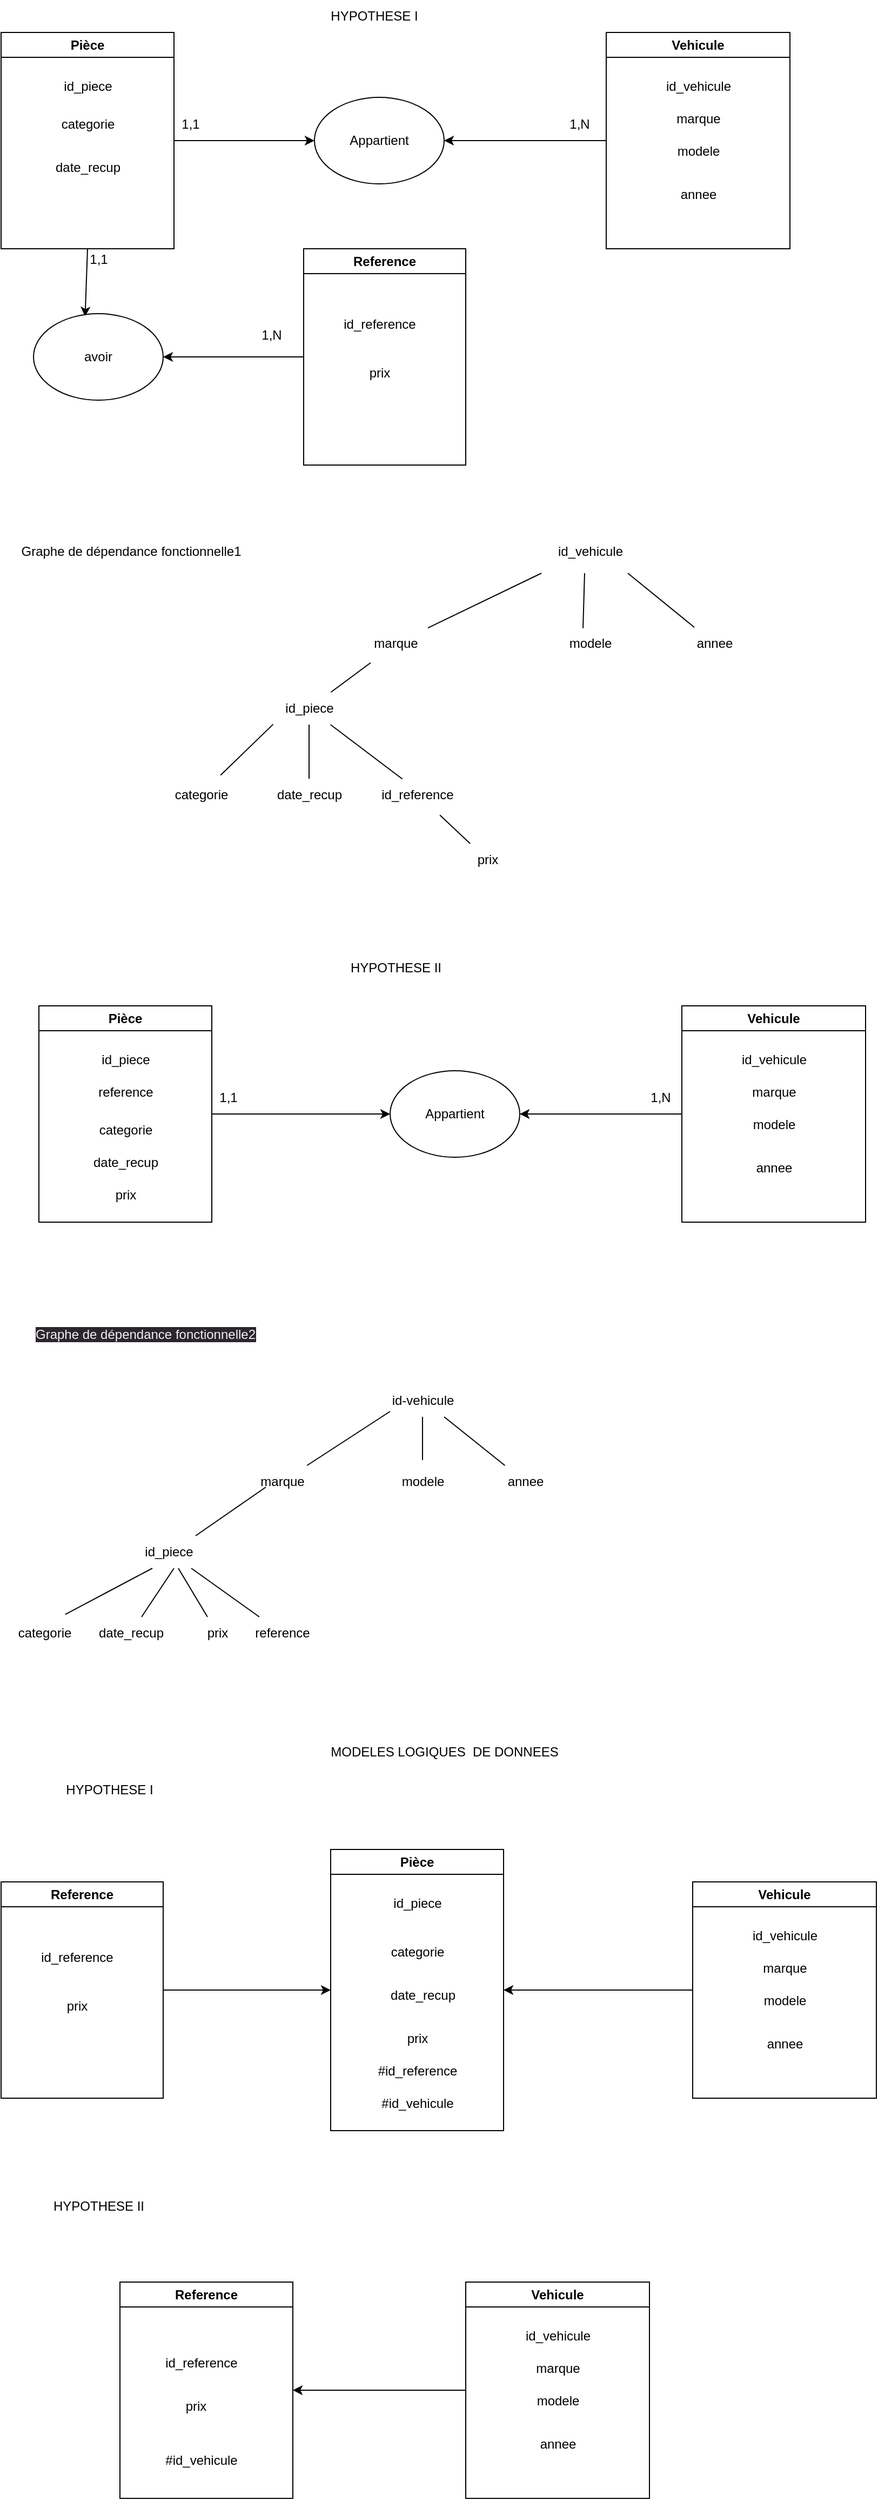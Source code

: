 <mxfile>
    <diagram id="_f1Pdu3kWcDJurf9TUPZ" name="Page-1">
        <mxGraphModel dx="988" dy="470" grid="1" gridSize="10" guides="1" tooltips="1" connect="1" arrows="1" fold="1" page="1" pageScale="1" pageWidth="850" pageHeight="1100" math="0" shadow="0">
            <root>
                <mxCell id="0"/>
                <mxCell id="1" parent="0"/>
                <mxCell id="16" style="edgeStyle=none;html=1;exitX=1;exitY=0.5;exitDx=0;exitDy=0;entryX=0;entryY=0.5;entryDx=0;entryDy=0;" edge="1" parent="1" source="2" target="4">
                    <mxGeometry relative="1" as="geometry"/>
                </mxCell>
                <mxCell id="22" style="edgeStyle=none;html=1;exitX=0.5;exitY=1;exitDx=0;exitDy=0;entryX=0.398;entryY=0.033;entryDx=0;entryDy=0;entryPerimeter=0;" edge="1" parent="1" source="2" target="21">
                    <mxGeometry relative="1" as="geometry"/>
                </mxCell>
                <mxCell id="2" value="Pièce" style="swimlane;whiteSpace=wrap;html=1;" vertex="1" parent="1">
                    <mxGeometry x="10" y="40" width="160" height="200" as="geometry"/>
                </mxCell>
                <mxCell id="7" value="categorie" style="text;html=1;align=center;verticalAlign=middle;resizable=0;points=[];autosize=1;strokeColor=none;fillColor=none;" vertex="1" parent="2">
                    <mxGeometry x="45" y="70" width="70" height="30" as="geometry"/>
                </mxCell>
                <mxCell id="8" value="date_recup" style="text;html=1;align=center;verticalAlign=middle;resizable=0;points=[];autosize=1;strokeColor=none;fillColor=none;" vertex="1" parent="2">
                    <mxGeometry x="40" y="110" width="80" height="30" as="geometry"/>
                </mxCell>
                <mxCell id="5" value="id_piece" style="text;html=1;align=center;verticalAlign=middle;resizable=0;points=[];autosize=1;strokeColor=none;fillColor=none;" vertex="1" parent="2">
                    <mxGeometry x="45" y="35" width="70" height="30" as="geometry"/>
                </mxCell>
                <mxCell id="18" style="edgeStyle=none;html=1;exitX=0;exitY=0.5;exitDx=0;exitDy=0;entryX=1;entryY=0.5;entryDx=0;entryDy=0;" edge="1" parent="1" source="3" target="4">
                    <mxGeometry relative="1" as="geometry"/>
                </mxCell>
                <mxCell id="3" value="Vehicule" style="swimlane;whiteSpace=wrap;html=1;" vertex="1" parent="1">
                    <mxGeometry x="570" y="40" width="170" height="200" as="geometry"/>
                </mxCell>
                <mxCell id="12" value="id_vehicule" style="text;html=1;align=center;verticalAlign=middle;resizable=0;points=[];autosize=1;strokeColor=none;fillColor=none;" vertex="1" parent="3">
                    <mxGeometry x="45" y="35" width="80" height="30" as="geometry"/>
                </mxCell>
                <mxCell id="13" value="marque" style="text;html=1;align=center;verticalAlign=middle;resizable=0;points=[];autosize=1;strokeColor=none;fillColor=none;" vertex="1" parent="3">
                    <mxGeometry x="55" y="65" width="60" height="30" as="geometry"/>
                </mxCell>
                <mxCell id="14" value="modele" style="text;html=1;align=center;verticalAlign=middle;resizable=0;points=[];autosize=1;strokeColor=none;fillColor=none;" vertex="1" parent="3">
                    <mxGeometry x="55" y="95" width="60" height="30" as="geometry"/>
                </mxCell>
                <mxCell id="15" value="annee" style="text;html=1;align=center;verticalAlign=middle;resizable=0;points=[];autosize=1;strokeColor=none;fillColor=none;" vertex="1" parent="3">
                    <mxGeometry x="55" y="135" width="60" height="30" as="geometry"/>
                </mxCell>
                <mxCell id="4" value="Appartient" style="ellipse;whiteSpace=wrap;html=1;" vertex="1" parent="1">
                    <mxGeometry x="300" y="100" width="120" height="80" as="geometry"/>
                </mxCell>
                <mxCell id="23" style="edgeStyle=none;html=1;exitX=0;exitY=0.5;exitDx=0;exitDy=0;" edge="1" parent="1" source="19" target="21">
                    <mxGeometry relative="1" as="geometry"/>
                </mxCell>
                <mxCell id="19" value="Reference" style="swimlane;whiteSpace=wrap;html=1;" vertex="1" parent="1">
                    <mxGeometry x="290" y="240" width="150" height="200" as="geometry"/>
                </mxCell>
                <mxCell id="20" value="id_reference" style="text;html=1;align=center;verticalAlign=middle;resizable=0;points=[];autosize=1;strokeColor=none;fillColor=none;" vertex="1" parent="19">
                    <mxGeometry x="25" y="55" width="90" height="30" as="geometry"/>
                </mxCell>
                <mxCell id="24" value="prix" style="text;html=1;align=center;verticalAlign=middle;resizable=0;points=[];autosize=1;strokeColor=none;fillColor=none;" vertex="1" parent="19">
                    <mxGeometry x="50" y="100" width="40" height="30" as="geometry"/>
                </mxCell>
                <mxCell id="21" value="avoir" style="ellipse;whiteSpace=wrap;html=1;" vertex="1" parent="1">
                    <mxGeometry x="40" y="300" width="120" height="80" as="geometry"/>
                </mxCell>
                <mxCell id="25" value="HYPOTHESE I" style="text;html=1;align=center;verticalAlign=middle;resizable=0;points=[];autosize=1;strokeColor=none;fillColor=none;" vertex="1" parent="1">
                    <mxGeometry x="305" y="10" width="100" height="30" as="geometry"/>
                </mxCell>
                <mxCell id="36" style="edgeStyle=none;html=1;exitX=1;exitY=0.5;exitDx=0;exitDy=0;entryX=0;entryY=0.5;entryDx=0;entryDy=0;" edge="1" parent="1" source="26" target="30">
                    <mxGeometry relative="1" as="geometry"/>
                </mxCell>
                <mxCell id="26" value="Pièce" style="swimlane;whiteSpace=wrap;html=1;" vertex="1" parent="1">
                    <mxGeometry x="45" y="940" width="160" height="200" as="geometry"/>
                </mxCell>
                <mxCell id="28" value="date_recup" style="text;html=1;align=center;verticalAlign=middle;resizable=0;points=[];autosize=1;strokeColor=none;fillColor=none;" vertex="1" parent="26">
                    <mxGeometry x="40" y="130" width="80" height="30" as="geometry"/>
                </mxCell>
                <mxCell id="29" value="id_piece" style="text;html=1;align=center;verticalAlign=middle;resizable=0;points=[];autosize=1;strokeColor=none;fillColor=none;" vertex="1" parent="26">
                    <mxGeometry x="45" y="35" width="70" height="30" as="geometry"/>
                </mxCell>
                <mxCell id="40" value="prix" style="text;html=1;align=center;verticalAlign=middle;resizable=0;points=[];autosize=1;strokeColor=none;fillColor=none;" vertex="1" parent="26">
                    <mxGeometry x="60" y="160" width="40" height="30" as="geometry"/>
                </mxCell>
                <mxCell id="48" value="reference" style="text;html=1;align=center;verticalAlign=middle;resizable=0;points=[];autosize=1;strokeColor=none;fillColor=none;" vertex="1" parent="26">
                    <mxGeometry x="45" y="65" width="70" height="30" as="geometry"/>
                </mxCell>
                <mxCell id="27" value="categorie" style="text;html=1;align=center;verticalAlign=middle;resizable=0;points=[];autosize=1;strokeColor=none;fillColor=none;" vertex="1" parent="26">
                    <mxGeometry x="45" y="100" width="70" height="30" as="geometry"/>
                </mxCell>
                <mxCell id="30" value="Appartient" style="ellipse;whiteSpace=wrap;html=1;" vertex="1" parent="1">
                    <mxGeometry x="370" y="1000" width="120" height="80" as="geometry"/>
                </mxCell>
                <mxCell id="37" style="edgeStyle=none;html=1;exitX=0;exitY=0.5;exitDx=0;exitDy=0;entryX=1;entryY=0.5;entryDx=0;entryDy=0;" edge="1" parent="1" source="31" target="30">
                    <mxGeometry relative="1" as="geometry"/>
                </mxCell>
                <mxCell id="31" value="Vehicule" style="swimlane;whiteSpace=wrap;html=1;" vertex="1" parent="1">
                    <mxGeometry x="640" y="940" width="170" height="200" as="geometry"/>
                </mxCell>
                <mxCell id="32" value="id_vehicule" style="text;html=1;align=center;verticalAlign=middle;resizable=0;points=[];autosize=1;strokeColor=none;fillColor=none;" vertex="1" parent="31">
                    <mxGeometry x="45" y="35" width="80" height="30" as="geometry"/>
                </mxCell>
                <mxCell id="33" value="marque" style="text;html=1;align=center;verticalAlign=middle;resizable=0;points=[];autosize=1;strokeColor=none;fillColor=none;" vertex="1" parent="31">
                    <mxGeometry x="55" y="65" width="60" height="30" as="geometry"/>
                </mxCell>
                <mxCell id="34" value="modele" style="text;html=1;align=center;verticalAlign=middle;resizable=0;points=[];autosize=1;strokeColor=none;fillColor=none;" vertex="1" parent="31">
                    <mxGeometry x="55" y="95" width="60" height="30" as="geometry"/>
                </mxCell>
                <mxCell id="35" value="annee" style="text;html=1;align=center;verticalAlign=middle;resizable=0;points=[];autosize=1;strokeColor=none;fillColor=none;" vertex="1" parent="31">
                    <mxGeometry x="55" y="135" width="60" height="30" as="geometry"/>
                </mxCell>
                <mxCell id="38" value="HYPOTHESE II" style="text;html=1;align=center;verticalAlign=middle;resizable=0;points=[];autosize=1;strokeColor=none;fillColor=none;" vertex="1" parent="1">
                    <mxGeometry x="320" y="890" width="110" height="30" as="geometry"/>
                </mxCell>
                <mxCell id="41" value="1,1" style="text;html=1;align=center;verticalAlign=middle;resizable=0;points=[];autosize=1;strokeColor=none;fillColor=none;" vertex="1" parent="1">
                    <mxGeometry x="165" y="110" width="40" height="30" as="geometry"/>
                </mxCell>
                <mxCell id="42" value="1,N" style="text;html=1;align=center;verticalAlign=middle;resizable=0;points=[];autosize=1;strokeColor=none;fillColor=none;" vertex="1" parent="1">
                    <mxGeometry x="525" y="110" width="40" height="30" as="geometry"/>
                </mxCell>
                <mxCell id="43" value="1,1" style="text;html=1;align=center;verticalAlign=middle;resizable=0;points=[];autosize=1;strokeColor=none;fillColor=none;" vertex="1" parent="1">
                    <mxGeometry x="80" y="235" width="40" height="30" as="geometry"/>
                </mxCell>
                <mxCell id="45" value="1,N" style="text;html=1;align=center;verticalAlign=middle;resizable=0;points=[];autosize=1;strokeColor=none;fillColor=none;" vertex="1" parent="1">
                    <mxGeometry x="240" y="305" width="40" height="30" as="geometry"/>
                </mxCell>
                <mxCell id="46" value="1,1" style="text;html=1;align=center;verticalAlign=middle;resizable=0;points=[];autosize=1;strokeColor=none;fillColor=none;" vertex="1" parent="1">
                    <mxGeometry x="200" y="1010" width="40" height="30" as="geometry"/>
                </mxCell>
                <mxCell id="47" value="1,N" style="text;html=1;align=center;verticalAlign=middle;resizable=0;points=[];autosize=1;strokeColor=none;fillColor=none;" vertex="1" parent="1">
                    <mxGeometry x="600" y="1010" width="40" height="30" as="geometry"/>
                </mxCell>
                <mxCell id="49" value="Graphe de dépendance fonctionnelle1" style="text;html=1;align=center;verticalAlign=middle;resizable=0;points=[];autosize=1;strokeColor=none;fillColor=none;" vertex="1" parent="1">
                    <mxGeometry x="15" y="505" width="230" height="30" as="geometry"/>
                </mxCell>
                <mxCell id="50" value="id_piece" style="text;html=1;align=center;verticalAlign=middle;resizable=0;points=[];autosize=1;strokeColor=none;fillColor=none;" vertex="1" parent="1">
                    <mxGeometry x="260" y="650" width="70" height="30" as="geometry"/>
                </mxCell>
                <mxCell id="52" value="categorie" style="text;html=1;align=center;verticalAlign=middle;resizable=0;points=[];autosize=1;strokeColor=none;fillColor=none;" vertex="1" parent="1">
                    <mxGeometry x="160" y="730" width="70" height="30" as="geometry"/>
                </mxCell>
                <mxCell id="54" value="date_recup" style="text;html=1;align=center;verticalAlign=middle;resizable=0;points=[];autosize=1;strokeColor=none;fillColor=none;" vertex="1" parent="1">
                    <mxGeometry x="255" y="730" width="80" height="30" as="geometry"/>
                </mxCell>
                <mxCell id="56" value="id_vehicule" style="text;html=1;align=center;verticalAlign=middle;resizable=0;points=[];autosize=1;strokeColor=none;fillColor=none;" vertex="1" parent="1">
                    <mxGeometry x="515" y="505" width="80" height="30" as="geometry"/>
                </mxCell>
                <mxCell id="57" value="marque" style="text;html=1;align=center;verticalAlign=middle;resizable=0;points=[];autosize=1;strokeColor=none;fillColor=none;" vertex="1" parent="1">
                    <mxGeometry x="345" y="590" width="60" height="30" as="geometry"/>
                </mxCell>
                <mxCell id="58" value="modele" style="text;html=1;align=center;verticalAlign=middle;resizable=0;points=[];autosize=1;strokeColor=none;fillColor=none;" vertex="1" parent="1">
                    <mxGeometry x="525" y="590" width="60" height="30" as="geometry"/>
                </mxCell>
                <mxCell id="59" value="annee" style="text;html=1;align=center;verticalAlign=middle;resizable=0;points=[];autosize=1;strokeColor=none;fillColor=none;" vertex="1" parent="1">
                    <mxGeometry x="640" y="590" width="60" height="30" as="geometry"/>
                </mxCell>
                <mxCell id="60" value="id_reference" style="text;html=1;align=center;verticalAlign=middle;resizable=0;points=[];autosize=1;strokeColor=none;fillColor=none;" vertex="1" parent="1">
                    <mxGeometry x="350" y="730" width="90" height="30" as="geometry"/>
                </mxCell>
                <mxCell id="61" value="prix" style="text;html=1;align=center;verticalAlign=middle;resizable=0;points=[];autosize=1;strokeColor=none;fillColor=none;" vertex="1" parent="1">
                    <mxGeometry x="440" y="790" width="40" height="30" as="geometry"/>
                </mxCell>
                <mxCell id="62" value="" style="endArrow=none;html=1;entryX=0.117;entryY=1.092;entryDx=0;entryDy=0;entryPerimeter=0;" edge="1" parent="1" source="50" target="57">
                    <mxGeometry width="50" height="50" relative="1" as="geometry">
                        <mxPoint x="385" y="575" as="sourcePoint"/>
                        <mxPoint x="340" y="630" as="targetPoint"/>
                    </mxGeometry>
                </mxCell>
                <mxCell id="63" value="" style="endArrow=none;html=1;exitX=0.759;exitY=-0.107;exitDx=0;exitDy=0;exitPerimeter=0;entryX=0.025;entryY=0.99;entryDx=0;entryDy=0;entryPerimeter=0;" edge="1" parent="1" source="52" target="50">
                    <mxGeometry width="50" height="50" relative="1" as="geometry">
                        <mxPoint x="220" y="660" as="sourcePoint"/>
                        <mxPoint x="270" y="610" as="targetPoint"/>
                    </mxGeometry>
                </mxCell>
                <mxCell id="64" value="" style="endArrow=none;html=1;" edge="1" parent="1" source="57">
                    <mxGeometry width="50" height="50" relative="1" as="geometry">
                        <mxPoint x="450" y="510" as="sourcePoint"/>
                        <mxPoint x="510" y="540" as="targetPoint"/>
                    </mxGeometry>
                </mxCell>
                <mxCell id="65" value="" style="endArrow=none;html=1;" edge="1" parent="1" source="54" target="50">
                    <mxGeometry width="50" height="50" relative="1" as="geometry">
                        <mxPoint x="340" y="660" as="sourcePoint"/>
                        <mxPoint x="390" y="610" as="targetPoint"/>
                    </mxGeometry>
                </mxCell>
                <mxCell id="66" value="" style="endArrow=none;html=1;exitX=0.348;exitY=0.009;exitDx=0;exitDy=0;exitPerimeter=0;" edge="1" parent="1" source="60" target="50">
                    <mxGeometry width="50" height="50" relative="1" as="geometry">
                        <mxPoint x="340" y="660" as="sourcePoint"/>
                        <mxPoint x="390" y="610" as="targetPoint"/>
                    </mxGeometry>
                </mxCell>
                <mxCell id="67" value="" style="endArrow=none;html=1;exitX=0.392;exitY=0.027;exitDx=0;exitDy=0;exitPerimeter=0;" edge="1" parent="1" source="58">
                    <mxGeometry width="50" height="50" relative="1" as="geometry">
                        <mxPoint x="550" y="510" as="sourcePoint"/>
                        <mxPoint x="550" y="540" as="targetPoint"/>
                    </mxGeometry>
                </mxCell>
                <mxCell id="68" value="" style="endArrow=none;html=1;" edge="1" parent="1" source="59">
                    <mxGeometry width="50" height="50" relative="1" as="geometry">
                        <mxPoint x="530" y="520" as="sourcePoint"/>
                        <mxPoint x="590" y="540" as="targetPoint"/>
                    </mxGeometry>
                </mxCell>
                <mxCell id="69" value="" style="endArrow=none;html=1;entryX=0.734;entryY=1.12;entryDx=0;entryDy=0;entryPerimeter=0;" edge="1" parent="1" source="61" target="60">
                    <mxGeometry width="50" height="50" relative="1" as="geometry">
                        <mxPoint x="340" y="690" as="sourcePoint"/>
                        <mxPoint x="390" y="640" as="targetPoint"/>
                    </mxGeometry>
                </mxCell>
                <mxCell id="70" value="&lt;span style=&quot;color: rgb(240, 240, 240); font-family: Helvetica; font-size: 12px; font-style: normal; font-variant-ligatures: normal; font-variant-caps: normal; font-weight: 400; letter-spacing: normal; orphans: 2; text-align: center; text-indent: 0px; text-transform: none; widows: 2; word-spacing: 0px; -webkit-text-stroke-width: 0px; background-color: rgb(42, 37, 47); text-decoration-thickness: initial; text-decoration-style: initial; text-decoration-color: initial; float: none; display: inline !important;&quot;&gt;Graphe de dépendance fonctionnelle2&lt;/span&gt;" style="text;whiteSpace=wrap;html=1;" vertex="1" parent="1">
                    <mxGeometry x="40" y="1230" width="240" height="40" as="geometry"/>
                </mxCell>
                <mxCell id="71" value="id-vehicule" style="text;html=1;align=center;verticalAlign=middle;resizable=0;points=[];autosize=1;strokeColor=none;fillColor=none;" vertex="1" parent="1">
                    <mxGeometry x="360" y="1290" width="80" height="30" as="geometry"/>
                </mxCell>
                <mxCell id="72" value="marque" style="text;html=1;align=center;verticalAlign=middle;resizable=0;points=[];autosize=1;strokeColor=none;fillColor=none;" vertex="1" parent="1">
                    <mxGeometry x="240" y="1365" width="60" height="30" as="geometry"/>
                </mxCell>
                <mxCell id="73" value="modele" style="text;html=1;align=center;verticalAlign=middle;resizable=0;points=[];autosize=1;strokeColor=none;fillColor=none;" vertex="1" parent="1">
                    <mxGeometry x="370" y="1365" width="60" height="30" as="geometry"/>
                </mxCell>
                <mxCell id="74" value="annee" style="text;html=1;align=center;verticalAlign=middle;resizable=0;points=[];autosize=1;strokeColor=none;fillColor=none;" vertex="1" parent="1">
                    <mxGeometry x="465" y="1365" width="60" height="30" as="geometry"/>
                </mxCell>
                <mxCell id="75" value="id_piece" style="text;html=1;align=center;verticalAlign=middle;resizable=0;points=[];autosize=1;strokeColor=none;fillColor=none;" vertex="1" parent="1">
                    <mxGeometry x="130" y="1430" width="70" height="30" as="geometry"/>
                </mxCell>
                <mxCell id="76" value="categorie" style="text;html=1;align=center;verticalAlign=middle;resizable=0;points=[];autosize=1;strokeColor=none;fillColor=none;" vertex="1" parent="1">
                    <mxGeometry x="15" y="1505" width="70" height="30" as="geometry"/>
                </mxCell>
                <mxCell id="77" value="date_recup" style="text;html=1;align=center;verticalAlign=middle;resizable=0;points=[];autosize=1;strokeColor=none;fillColor=none;" vertex="1" parent="1">
                    <mxGeometry x="90" y="1505" width="80" height="30" as="geometry"/>
                </mxCell>
                <mxCell id="78" value="prix" style="text;html=1;align=center;verticalAlign=middle;resizable=0;points=[];autosize=1;strokeColor=none;fillColor=none;" vertex="1" parent="1">
                    <mxGeometry x="190" y="1505" width="40" height="30" as="geometry"/>
                </mxCell>
                <mxCell id="79" value="" style="endArrow=none;html=1;" edge="1" parent="1" source="72">
                    <mxGeometry width="50" height="50" relative="1" as="geometry">
                        <mxPoint x="320" y="1365" as="sourcePoint"/>
                        <mxPoint x="370" y="1315" as="targetPoint"/>
                    </mxGeometry>
                </mxCell>
                <mxCell id="80" value="" style="endArrow=none;html=1;" edge="1" parent="1">
                    <mxGeometry width="50" height="50" relative="1" as="geometry">
                        <mxPoint x="190" y="1430" as="sourcePoint"/>
                        <mxPoint x="255" y="1385" as="targetPoint"/>
                    </mxGeometry>
                </mxCell>
                <mxCell id="81" value="" style="endArrow=none;html=1;exitX=0.777;exitY=-0.079;exitDx=0;exitDy=0;exitPerimeter=0;" edge="1" parent="1" source="76">
                    <mxGeometry width="50" height="50" relative="1" as="geometry">
                        <mxPoint x="105" y="1515" as="sourcePoint"/>
                        <mxPoint x="150" y="1460" as="targetPoint"/>
                    </mxGeometry>
                </mxCell>
                <mxCell id="82" value="" style="endArrow=none;html=1;" edge="1" parent="1" source="77">
                    <mxGeometry width="50" height="50" relative="1" as="geometry">
                        <mxPoint x="170" y="1500" as="sourcePoint"/>
                        <mxPoint x="170" y="1460" as="targetPoint"/>
                    </mxGeometry>
                </mxCell>
                <mxCell id="83" value="" style="endArrow=none;html=1;" edge="1" parent="1" source="78" target="75">
                    <mxGeometry width="50" height="50" relative="1" as="geometry">
                        <mxPoint x="400" y="1470" as="sourcePoint"/>
                        <mxPoint x="450" y="1420" as="targetPoint"/>
                    </mxGeometry>
                </mxCell>
                <mxCell id="84" value="" style="endArrow=none;html=1;" edge="1" parent="1" target="71">
                    <mxGeometry width="50" height="50" relative="1" as="geometry">
                        <mxPoint x="400" y="1360" as="sourcePoint"/>
                        <mxPoint x="450" y="1420" as="targetPoint"/>
                    </mxGeometry>
                </mxCell>
                <mxCell id="85" value="" style="endArrow=none;html=1;entryX=0.75;entryY=1;entryDx=0;entryDy=0;entryPerimeter=0;" edge="1" parent="1" source="74" target="71">
                    <mxGeometry width="50" height="50" relative="1" as="geometry">
                        <mxPoint x="400" y="1470" as="sourcePoint"/>
                        <mxPoint x="450" y="1420" as="targetPoint"/>
                    </mxGeometry>
                </mxCell>
                <mxCell id="86" value="reference" style="text;html=1;align=center;verticalAlign=middle;resizable=0;points=[];autosize=1;strokeColor=none;fillColor=none;" vertex="1" parent="1">
                    <mxGeometry x="235" y="1505" width="70" height="30" as="geometry"/>
                </mxCell>
                <mxCell id="87" value="" style="endArrow=none;html=1;" edge="1" parent="1" source="86" target="75">
                    <mxGeometry width="50" height="50" relative="1" as="geometry">
                        <mxPoint x="380" y="1670" as="sourcePoint"/>
                        <mxPoint x="430" y="1620" as="targetPoint"/>
                    </mxGeometry>
                </mxCell>
                <mxCell id="88" value="MODELES LOGIQUES&amp;nbsp; DE DONNEES" style="text;html=1;align=center;verticalAlign=middle;resizable=0;points=[];autosize=1;strokeColor=none;fillColor=none;" vertex="1" parent="1">
                    <mxGeometry x="305" y="1615" width="230" height="30" as="geometry"/>
                </mxCell>
                <mxCell id="90" value="HYPOTHESE I" style="text;html=1;align=center;verticalAlign=middle;resizable=0;points=[];autosize=1;strokeColor=none;fillColor=none;" vertex="1" parent="1">
                    <mxGeometry x="60" y="1650" width="100" height="30" as="geometry"/>
                </mxCell>
                <mxCell id="91" value="Pièce" style="swimlane;whiteSpace=wrap;html=1;" vertex="1" parent="1">
                    <mxGeometry x="315" y="1720" width="160" height="260" as="geometry"/>
                </mxCell>
                <mxCell id="92" value="date_recup" style="text;html=1;align=center;verticalAlign=middle;resizable=0;points=[];autosize=1;strokeColor=none;fillColor=none;" vertex="1" parent="91">
                    <mxGeometry x="45" y="120" width="80" height="30" as="geometry"/>
                </mxCell>
                <mxCell id="93" value="id_piece" style="text;html=1;align=center;verticalAlign=middle;resizable=0;points=[];autosize=1;strokeColor=none;fillColor=none;" vertex="1" parent="91">
                    <mxGeometry x="45" y="35" width="70" height="30" as="geometry"/>
                </mxCell>
                <mxCell id="94" value="prix" style="text;html=1;align=center;verticalAlign=middle;resizable=0;points=[];autosize=1;strokeColor=none;fillColor=none;" vertex="1" parent="91">
                    <mxGeometry x="60" y="160" width="40" height="30" as="geometry"/>
                </mxCell>
                <mxCell id="95" value="#id_reference" style="text;html=1;align=center;verticalAlign=middle;resizable=0;points=[];autosize=1;strokeColor=none;fillColor=none;" vertex="1" parent="91">
                    <mxGeometry x="30" y="190" width="100" height="30" as="geometry"/>
                </mxCell>
                <mxCell id="96" value="categorie" style="text;html=1;align=center;verticalAlign=middle;resizable=0;points=[];autosize=1;strokeColor=none;fillColor=none;" vertex="1" parent="91">
                    <mxGeometry x="45" y="80" width="70" height="30" as="geometry"/>
                </mxCell>
                <mxCell id="114" value="#id_vehicule" style="text;html=1;align=center;verticalAlign=middle;resizable=0;points=[];autosize=1;strokeColor=none;fillColor=none;" vertex="1" parent="91">
                    <mxGeometry x="35" y="220" width="90" height="30" as="geometry"/>
                </mxCell>
                <mxCell id="103" value="Vehicule" style="swimlane;whiteSpace=wrap;html=1;" vertex="1" parent="1">
                    <mxGeometry x="650" y="1750" width="170" height="200" as="geometry"/>
                </mxCell>
                <mxCell id="104" value="id_vehicule" style="text;html=1;align=center;verticalAlign=middle;resizable=0;points=[];autosize=1;strokeColor=none;fillColor=none;" vertex="1" parent="103">
                    <mxGeometry x="45" y="35" width="80" height="30" as="geometry"/>
                </mxCell>
                <mxCell id="105" value="marque" style="text;html=1;align=center;verticalAlign=middle;resizable=0;points=[];autosize=1;strokeColor=none;fillColor=none;" vertex="1" parent="103">
                    <mxGeometry x="55" y="65" width="60" height="30" as="geometry"/>
                </mxCell>
                <mxCell id="106" value="modele" style="text;html=1;align=center;verticalAlign=middle;resizable=0;points=[];autosize=1;strokeColor=none;fillColor=none;" vertex="1" parent="103">
                    <mxGeometry x="55" y="95" width="60" height="30" as="geometry"/>
                </mxCell>
                <mxCell id="107" value="annee" style="text;html=1;align=center;verticalAlign=middle;resizable=0;points=[];autosize=1;strokeColor=none;fillColor=none;" vertex="1" parent="103">
                    <mxGeometry x="55" y="135" width="60" height="30" as="geometry"/>
                </mxCell>
                <mxCell id="108" value="Reference" style="swimlane;whiteSpace=wrap;html=1;" vertex="1" parent="1">
                    <mxGeometry x="10" y="1750" width="150" height="200" as="geometry"/>
                </mxCell>
                <mxCell id="109" value="id_reference" style="text;html=1;align=center;verticalAlign=middle;resizable=0;points=[];autosize=1;strokeColor=none;fillColor=none;" vertex="1" parent="108">
                    <mxGeometry x="25" y="55" width="90" height="30" as="geometry"/>
                </mxCell>
                <mxCell id="110" value="prix" style="text;html=1;align=center;verticalAlign=middle;resizable=0;points=[];autosize=1;strokeColor=none;fillColor=none;" vertex="1" parent="108">
                    <mxGeometry x="50" y="100" width="40" height="30" as="geometry"/>
                </mxCell>
                <mxCell id="112" value="" style="endArrow=classic;html=1;entryX=1;entryY=0.5;entryDx=0;entryDy=0;exitX=0;exitY=0.5;exitDx=0;exitDy=0;" edge="1" parent="1" source="103" target="91">
                    <mxGeometry width="50" height="50" relative="1" as="geometry">
                        <mxPoint x="320" y="1750" as="sourcePoint"/>
                        <mxPoint x="370" y="1700" as="targetPoint"/>
                    </mxGeometry>
                </mxCell>
                <mxCell id="113" value="" style="endArrow=classic;html=1;exitX=1;exitY=0.5;exitDx=0;exitDy=0;entryX=0;entryY=0.5;entryDx=0;entryDy=0;" edge="1" parent="1" source="108" target="91">
                    <mxGeometry width="50" height="50" relative="1" as="geometry">
                        <mxPoint x="320" y="1870" as="sourcePoint"/>
                        <mxPoint x="370" y="1820" as="targetPoint"/>
                    </mxGeometry>
                </mxCell>
                <mxCell id="115" value="HYPOTHESE II" style="text;html=1;align=center;verticalAlign=middle;resizable=0;points=[];autosize=1;strokeColor=none;fillColor=none;" vertex="1" parent="1">
                    <mxGeometry x="45" y="2035" width="110" height="30" as="geometry"/>
                </mxCell>
                <mxCell id="116" value="Reference" style="swimlane;whiteSpace=wrap;html=1;" vertex="1" parent="1">
                    <mxGeometry x="120" y="2120" width="160" height="200" as="geometry"/>
                </mxCell>
                <mxCell id="117" value="id_reference" style="text;html=1;align=center;verticalAlign=middle;resizable=0;points=[];autosize=1;strokeColor=none;fillColor=none;" vertex="1" parent="116">
                    <mxGeometry x="30" y="60" width="90" height="30" as="geometry"/>
                </mxCell>
                <mxCell id="118" value="prix" style="text;html=1;align=center;verticalAlign=middle;resizable=0;points=[];autosize=1;strokeColor=none;fillColor=none;" vertex="1" parent="116">
                    <mxGeometry x="50" y="100" width="40" height="30" as="geometry"/>
                </mxCell>
                <mxCell id="125" value="#id_vehicule" style="text;html=1;align=center;verticalAlign=middle;resizable=0;points=[];autosize=1;strokeColor=none;fillColor=none;" vertex="1" parent="116">
                    <mxGeometry x="30" y="150" width="90" height="30" as="geometry"/>
                </mxCell>
                <mxCell id="119" value="Vehicule" style="swimlane;whiteSpace=wrap;html=1;" vertex="1" parent="1">
                    <mxGeometry x="440" y="2120" width="170" height="200" as="geometry"/>
                </mxCell>
                <mxCell id="120" value="id_vehicule" style="text;html=1;align=center;verticalAlign=middle;resizable=0;points=[];autosize=1;strokeColor=none;fillColor=none;" vertex="1" parent="119">
                    <mxGeometry x="45" y="35" width="80" height="30" as="geometry"/>
                </mxCell>
                <mxCell id="121" value="marque" style="text;html=1;align=center;verticalAlign=middle;resizable=0;points=[];autosize=1;strokeColor=none;fillColor=none;" vertex="1" parent="119">
                    <mxGeometry x="55" y="65" width="60" height="30" as="geometry"/>
                </mxCell>
                <mxCell id="122" value="modele" style="text;html=1;align=center;verticalAlign=middle;resizable=0;points=[];autosize=1;strokeColor=none;fillColor=none;" vertex="1" parent="119">
                    <mxGeometry x="55" y="95" width="60" height="30" as="geometry"/>
                </mxCell>
                <mxCell id="123" value="annee" style="text;html=1;align=center;verticalAlign=middle;resizable=0;points=[];autosize=1;strokeColor=none;fillColor=none;" vertex="1" parent="119">
                    <mxGeometry x="55" y="135" width="60" height="30" as="geometry"/>
                </mxCell>
                <mxCell id="124" value="" style="endArrow=classic;html=1;entryX=1;entryY=0.5;entryDx=0;entryDy=0;exitX=0;exitY=0.5;exitDx=0;exitDy=0;" edge="1" parent="1" source="119" target="116">
                    <mxGeometry width="50" height="50" relative="1" as="geometry">
                        <mxPoint x="440" y="2300" as="sourcePoint"/>
                        <mxPoint x="490" y="2250" as="targetPoint"/>
                    </mxGeometry>
                </mxCell>
            </root>
        </mxGraphModel>
    </diagram>
</mxfile>